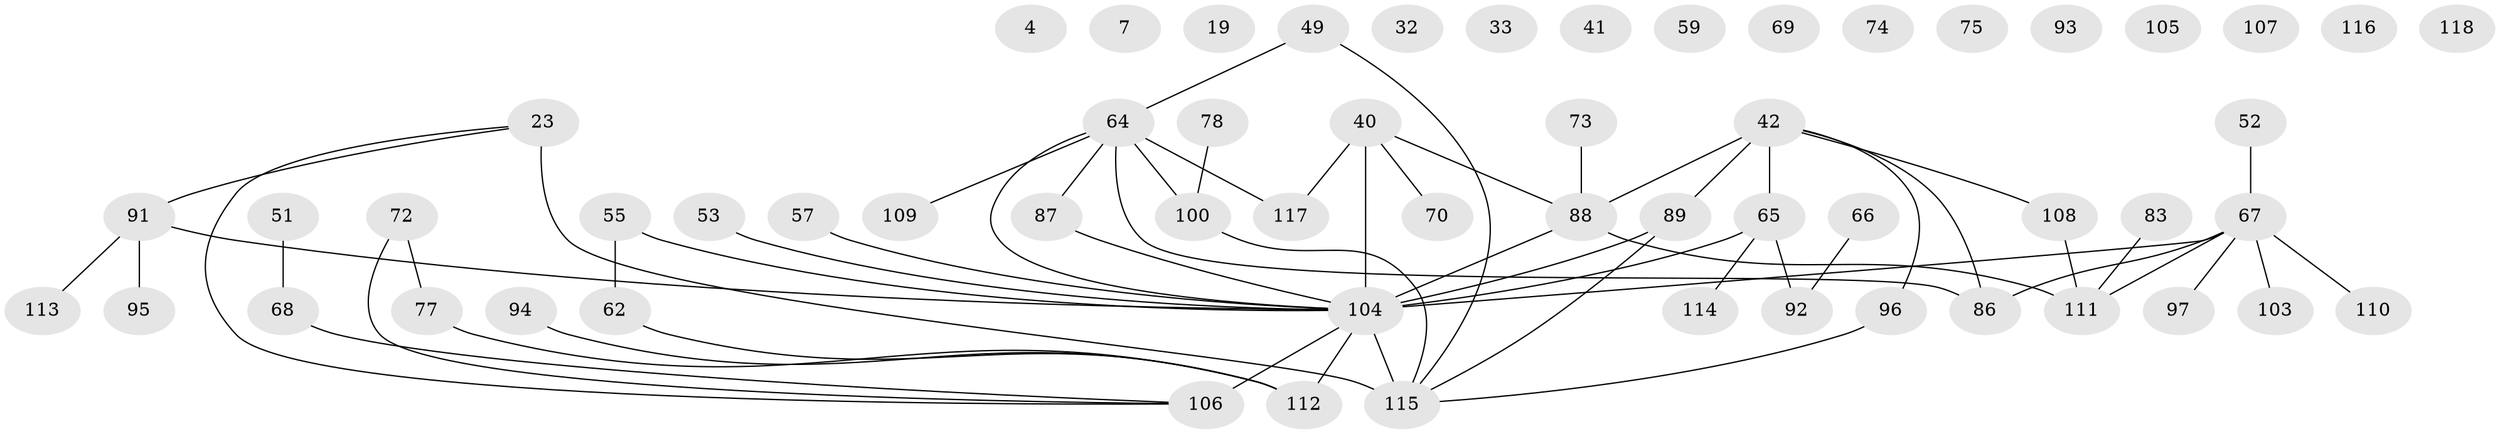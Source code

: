 // original degree distribution, {3: 0.211864406779661, 1: 0.17796610169491525, 0: 0.1271186440677966, 2: 0.2711864406779661, 4: 0.11864406779661017, 5: 0.03389830508474576, 6: 0.0423728813559322, 7: 0.01694915254237288}
// Generated by graph-tools (version 1.1) at 2025/39/03/09/25 04:39:25]
// undirected, 59 vertices, 60 edges
graph export_dot {
graph [start="1"]
  node [color=gray90,style=filled];
  4;
  7;
  19;
  23 [super="+20"];
  32;
  33;
  40 [super="+15+30"];
  41;
  42 [super="+38+24"];
  49;
  51;
  52;
  53;
  55 [super="+17"];
  57;
  59;
  62;
  64 [super="+6+13+22+8+44"];
  65 [super="+12"];
  66 [super="+16"];
  67 [super="+25+48"];
  68;
  69;
  70;
  72;
  73;
  74;
  75;
  77;
  78;
  83;
  86 [super="+5"];
  87 [super="+54"];
  88 [super="+81"];
  89 [super="+76"];
  91 [super="+85"];
  92;
  93;
  94;
  95;
  96;
  97;
  100;
  103 [super="+36"];
  104 [super="+18+26+84+102+63+99+79+60"];
  105;
  106 [super="+98+101"];
  107;
  108;
  109;
  110;
  111;
  112 [super="+37"];
  113;
  114;
  115 [super="+90"];
  116;
  117;
  118;
  23 -- 106;
  23 -- 115 [weight=3];
  23 -- 91;
  40 -- 70;
  40 -- 117;
  40 -- 88;
  40 -- 104 [weight=3];
  42 -- 65 [weight=3];
  42 -- 96;
  42 -- 86;
  42 -- 89;
  42 -- 108;
  42 -- 88;
  49 -- 115;
  49 -- 64;
  51 -- 68;
  52 -- 67;
  53 -- 104;
  55 -- 62;
  55 -- 104;
  57 -- 104;
  62 -- 112;
  64 -- 117;
  64 -- 100 [weight=2];
  64 -- 86;
  64 -- 87;
  64 -- 109;
  64 -- 104;
  65 -- 114;
  65 -- 92;
  65 -- 104 [weight=3];
  66 -- 92;
  67 -- 110;
  67 -- 86;
  67 -- 97;
  67 -- 103;
  67 -- 111;
  67 -- 104 [weight=4];
  68 -- 106;
  72 -- 77;
  72 -- 106;
  73 -- 88;
  77 -- 112;
  78 -- 100;
  83 -- 111;
  87 -- 104;
  88 -- 104 [weight=2];
  88 -- 111;
  89 -- 115 [weight=2];
  89 -- 104;
  91 -- 113;
  91 -- 95;
  91 -- 104;
  94 -- 112;
  96 -- 115;
  100 -- 115;
  104 -- 115 [weight=3];
  104 -- 106 [weight=6];
  104 -- 112;
  108 -- 111;
}
